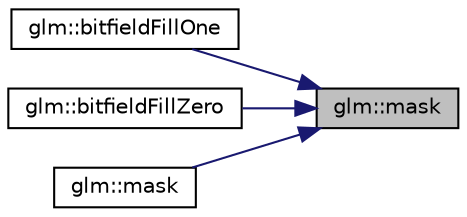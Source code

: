 digraph "glm::mask"
{
 // LATEX_PDF_SIZE
  edge [fontname="Helvetica",fontsize="10",labelfontname="Helvetica",labelfontsize="10"];
  node [fontname="Helvetica",fontsize="10",shape=record];
  rankdir="RL";
  Node1 [label="glm::mask",height=0.2,width=0.4,color="black", fillcolor="grey75", style="filled", fontcolor="black",tooltip=" "];
  Node1 -> Node2 [dir="back",color="midnightblue",fontsize="10",style="solid",fontname="Helvetica"];
  Node2 [label="glm::bitfieldFillOne",height=0.2,width=0.4,color="black", fillcolor="white", style="filled",URL="$group__gtc__bitfield.html#ga46f9295abe3b5c7658f5b13c7f819f0a",tooltip=" "];
  Node1 -> Node3 [dir="back",color="midnightblue",fontsize="10",style="solid",fontname="Helvetica"];
  Node3 [label="glm::bitfieldFillZero",height=0.2,width=0.4,color="black", fillcolor="white", style="filled",URL="$group__gtc__bitfield.html#ga697b86998b7d74ee0a69d8e9f8819fee",tooltip=" "];
  Node1 -> Node4 [dir="back",color="midnightblue",fontsize="10",style="solid",fontname="Helvetica"];
  Node4 [label="glm::mask",height=0.2,width=0.4,color="black", fillcolor="white", style="filled",URL="$group__gtc__bitfield.html#ga073dbd8642f550b51da3572541431c1c",tooltip=" "];
}
